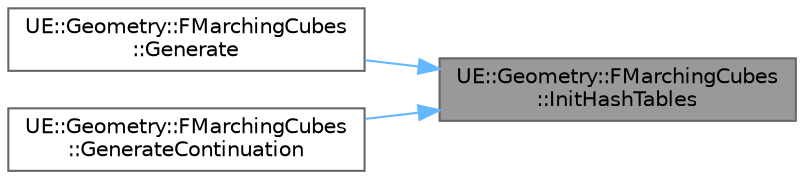digraph "UE::Geometry::FMarchingCubes::InitHashTables"
{
 // INTERACTIVE_SVG=YES
 // LATEX_PDF_SIZE
  bgcolor="transparent";
  edge [fontname=Helvetica,fontsize=10,labelfontname=Helvetica,labelfontsize=10];
  node [fontname=Helvetica,fontsize=10,shape=box,height=0.2,width=0.4];
  rankdir="RL";
  Node1 [id="Node000001",label="UE::Geometry::FMarchingCubes\l::InitHashTables",height=0.2,width=0.4,color="gray40", fillcolor="grey60", style="filled", fontcolor="black",tooltip=" "];
  Node1 -> Node2 [id="edge1_Node000001_Node000002",dir="back",color="steelblue1",style="solid",tooltip=" "];
  Node2 [id="Node000002",label="UE::Geometry::FMarchingCubes\l::Generate",height=0.2,width=0.4,color="grey40", fillcolor="white", style="filled",URL="$d2/d3c/classUE_1_1Geometry_1_1FMarchingCubes.html#a3de62077b17ce720e6aea7aab1c6647d",tooltip="Run MC algorithm and generate Output mesh."];
  Node1 -> Node3 [id="edge2_Node000001_Node000003",dir="back",color="steelblue1",style="solid",tooltip=" "];
  Node3 [id="Node000003",label="UE::Geometry::FMarchingCubes\l::GenerateContinuation",height=0.2,width=0.4,color="grey40", fillcolor="white", style="filled",URL="$d2/d3c/classUE_1_1Geometry_1_1FMarchingCubes.html#ae02d2191253ca747bac045dd9136e4dc",tooltip=" "];
}
